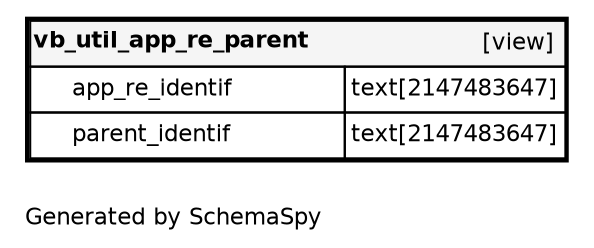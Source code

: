 digraph "oneDegreeRelationshipsDiagram" {
  graph [    rankdir="RL"    bgcolor="#ffffff"    label="\nGenerated by SchemaSpy"    labeljust="l"    nodesep="0.18"    ranksep="0.46"    fontname="Helvetica"    fontsize="11"    ration="compress"  ];  node [    fontname="Helvetica"    fontsize="11"    shape="plaintext"  ];  edge [    arrowsize="0.8"  ];
  "vb_util_app_re_parent" [
   label=<
    <TABLE BORDER="2" CELLBORDER="1" CELLSPACING="0" BGCOLOR="#ffffff">
      <TR><TD COLSPAN="4"  BGCOLOR="#f5f5f5"><TABLE BORDER="0" CELLSPACING="0"><TR><TD ALIGN="LEFT" FIXEDSIZE="TRUE" WIDTH="130" HEIGHT="16"><B>vb_util_app_re_parent</B></TD><TD ALIGN="RIGHT">[view]</TD></TR></TABLE></TD></TR>
      <TR><TD PORT="app_re_identif" COLSPAN="2" ALIGN="LEFT"><TABLE BORDER="0" CELLSPACING="0" ALIGN="LEFT"><TR ALIGN="LEFT"><TD ALIGN="LEFT" FIXEDSIZE="TRUE" WIDTH="15" HEIGHT="16"></TD><TD ALIGN="LEFT" FIXEDSIZE="TRUE" WIDTH="130" HEIGHT="16">app_re_identif</TD></TR></TABLE></TD><TD PORT="app_re_identif.type" ALIGN="LEFT">text[2147483647]</TD></TR>
      <TR><TD PORT="parent_identif" COLSPAN="2" ALIGN="LEFT"><TABLE BORDER="0" CELLSPACING="0" ALIGN="LEFT"><TR ALIGN="LEFT"><TD ALIGN="LEFT" FIXEDSIZE="TRUE" WIDTH="15" HEIGHT="16"></TD><TD ALIGN="LEFT" FIXEDSIZE="TRUE" WIDTH="130" HEIGHT="16">parent_identif</TD></TR></TABLE></TD><TD PORT="parent_identif.type" ALIGN="LEFT">text[2147483647]</TD></TR>
    </TABLE>>
    URL="vb_util_app_re_parent.html"
    target="_top"
    tooltip="vb_util_app_re_parent"
  ];
}
